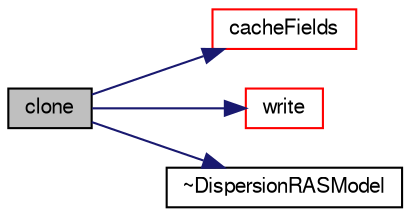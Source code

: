 digraph "clone"
{
  bgcolor="transparent";
  edge [fontname="FreeSans",fontsize="10",labelfontname="FreeSans",labelfontsize="10"];
  node [fontname="FreeSans",fontsize="10",shape=record];
  rankdir="LR";
  Node172 [label="clone",height=0.2,width=0.4,color="black", fillcolor="grey75", style="filled", fontcolor="black"];
  Node172 -> Node173 [color="midnightblue",fontsize="10",style="solid",fontname="FreeSans"];
  Node173 [label="cacheFields",height=0.2,width=0.4,color="red",URL="$a24594.html#a6005414ac27ae3e0b5a783ba216c1906",tooltip="Cache carrier fields. "];
  Node172 -> Node177 [color="midnightblue",fontsize="10",style="solid",fontname="FreeSans"];
  Node177 [label="write",height=0.2,width=0.4,color="red",URL="$a24594.html#a78cec3e4ecac4a89a3ad8d38f2ad21f5",tooltip="Write. "];
  Node172 -> Node185 [color="midnightblue",fontsize="10",style="solid",fontname="FreeSans"];
  Node185 [label="~DispersionRASModel",height=0.2,width=0.4,color="black",URL="$a24594.html#ad3112fa17c79cba9a45ad0fd492989dd",tooltip="Destructor. "];
}
